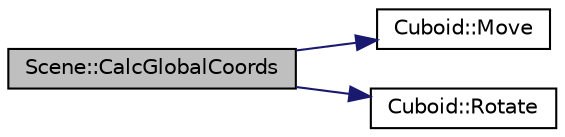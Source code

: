 digraph "Scene::CalcGlobalCoords"
{
 // LATEX_PDF_SIZE
  edge [fontname="Helvetica",fontsize="10",labelfontname="Helvetica",labelfontsize="10"];
  node [fontname="Helvetica",fontsize="10",shape=record];
  rankdir="LR";
  Node1 [label="Scene::CalcGlobalCoords",height=0.2,width=0.4,color="black", fillcolor="grey75", style="filled", fontcolor="black",tooltip="Obliczanie globalnych współrzędnych."];
  Node1 -> Node2 [color="midnightblue",fontsize="10",style="solid",fontname="Helvetica"];
  Node2 [label="Cuboid::Move",height=0.2,width=0.4,color="black", fillcolor="white", style="filled",URL="$class_cuboid.html#acf2b985381ced6561d2a47e097c48d63",tooltip="Przesunięcie prostopadłościanu o pewien wektor3D."];
  Node1 -> Node3 [color="midnightblue",fontsize="10",style="solid",fontname="Helvetica"];
  Node3 [label="Cuboid::Rotate",height=0.2,width=0.4,color="black", fillcolor="white", style="filled",URL="$class_cuboid.html#ad5e6617471bcdfdf924fb86d812f693f",tooltip="Obrót prostopadłościanu o pewną macierz obrotu."];
}
